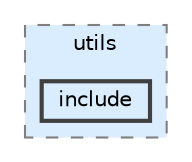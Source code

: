 digraph "lib/core/utils/include"
{
 // LATEX_PDF_SIZE
  bgcolor="transparent";
  edge [fontname=Helvetica,fontsize=10,labelfontname=Helvetica,labelfontsize=10];
  node [fontname=Helvetica,fontsize=10,shape=box,height=0.2,width=0.4];
  compound=true
  subgraph clusterdir_7424ed62543de5b0130e05639ffdcfce {
    graph [ bgcolor="#daedff", pencolor="grey50", label="utils", fontname=Helvetica,fontsize=10 style="filled,dashed", URL="dir_7424ed62543de5b0130e05639ffdcfce.html",tooltip=""]
  dir_349f77740ebafaba74c5aa3723ef72b5 [label="include", fillcolor="#daedff", color="grey25", style="filled,bold", URL="dir_349f77740ebafaba74c5aa3723ef72b5.html",tooltip=""];
  }
}
